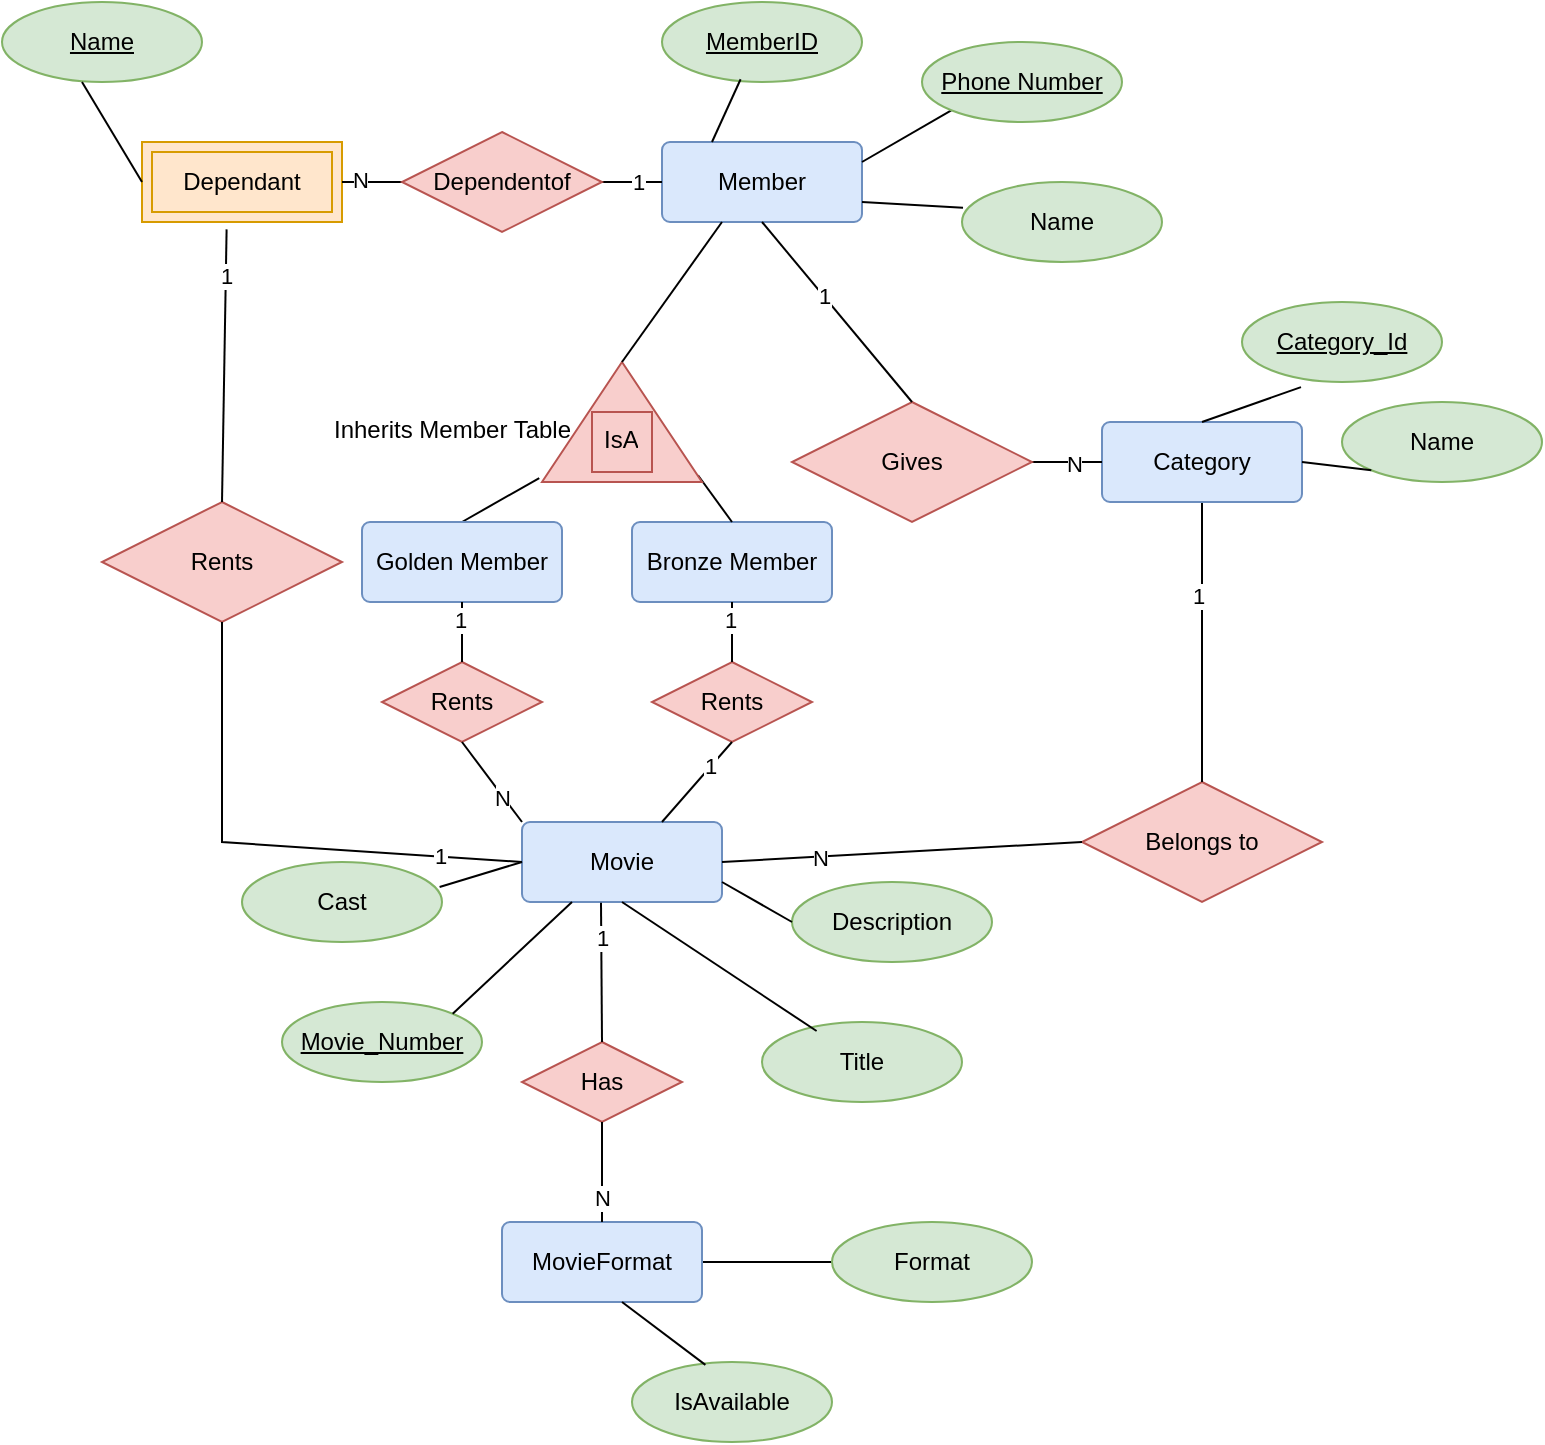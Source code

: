 <mxfile version="24.3.1" type="device">
  <diagram id="R2lEEEUBdFMjLlhIrx00" name="Page-1">
    <mxGraphModel dx="1356" dy="849" grid="1" gridSize="10" guides="1" tooltips="1" connect="1" arrows="1" fold="1" page="1" pageScale="1" pageWidth="850" pageHeight="1100" math="0" shadow="0" extFonts="Permanent Marker^https://fonts.googleapis.com/css?family=Permanent+Marker">
      <root>
        <mxCell id="0" />
        <mxCell id="1" parent="0" />
        <mxCell id="2HAq-KvNEfhs3dq8s8XJ-12" value="" style="group" parent="1" vertex="1" connectable="0">
          <mxGeometry x="250" y="480" width="330" height="190" as="geometry" />
        </mxCell>
        <mxCell id="2HAq-KvNEfhs3dq8s8XJ-1" value="Movie" style="rounded=1;arcSize=10;whiteSpace=wrap;html=1;align=center;fillColor=#dae8fc;strokeColor=#6c8ebf;" parent="2HAq-KvNEfhs3dq8s8XJ-12" vertex="1">
          <mxGeometry x="20" y="40" width="100" height="40" as="geometry" />
        </mxCell>
        <mxCell id="2HAq-KvNEfhs3dq8s8XJ-3" value="Title" style="ellipse;whiteSpace=wrap;html=1;align=center;fillColor=#d5e8d4;strokeColor=#82b366;" parent="2HAq-KvNEfhs3dq8s8XJ-12" vertex="1">
          <mxGeometry x="140" y="140" width="100" height="40" as="geometry" />
        </mxCell>
        <mxCell id="2HAq-KvNEfhs3dq8s8XJ-5" value="" style="endArrow=none;html=1;rounded=0;exitX=0.5;exitY=1;exitDx=0;exitDy=0;entryX=0.273;entryY=0.113;entryDx=0;entryDy=0;entryPerimeter=0;" parent="2HAq-KvNEfhs3dq8s8XJ-12" source="2HAq-KvNEfhs3dq8s8XJ-1" target="2HAq-KvNEfhs3dq8s8XJ-3" edge="1">
          <mxGeometry relative="1" as="geometry">
            <mxPoint x="70" y="100" as="sourcePoint" />
            <mxPoint x="230" y="100" as="targetPoint" />
          </mxGeometry>
        </mxCell>
        <mxCell id="axRjvuM6uKUt4jdv8yFY-4" value="Description" style="ellipse;whiteSpace=wrap;html=1;align=center;fillColor=#d5e8d4;strokeColor=#82b366;" vertex="1" parent="2HAq-KvNEfhs3dq8s8XJ-12">
          <mxGeometry x="155" y="70" width="100" height="40" as="geometry" />
        </mxCell>
        <mxCell id="axRjvuM6uKUt4jdv8yFY-5" value="" style="endArrow=none;html=1;rounded=0;exitX=1;exitY=0.75;exitDx=0;exitDy=0;entryX=0;entryY=0.5;entryDx=0;entryDy=0;" edge="1" parent="2HAq-KvNEfhs3dq8s8XJ-12" source="2HAq-KvNEfhs3dq8s8XJ-1" target="axRjvuM6uKUt4jdv8yFY-4">
          <mxGeometry relative="1" as="geometry">
            <mxPoint x="80" y="90" as="sourcePoint" />
            <mxPoint x="177" y="155" as="targetPoint" />
          </mxGeometry>
        </mxCell>
        <mxCell id="axRjvuM6uKUt4jdv8yFY-11" value="Has" style="shape=rhombus;perimeter=rhombusPerimeter;whiteSpace=wrap;html=1;align=center;fillColor=#f8cecc;strokeColor=#b85450;" vertex="1" parent="2HAq-KvNEfhs3dq8s8XJ-12">
          <mxGeometry x="20" y="150" width="80" height="40" as="geometry" />
        </mxCell>
        <mxCell id="axRjvuM6uKUt4jdv8yFY-12" value="" style="endArrow=none;html=1;rounded=0;exitX=0.395;exitY=1.01;exitDx=0;exitDy=0;exitPerimeter=0;entryX=0.5;entryY=0;entryDx=0;entryDy=0;" edge="1" parent="2HAq-KvNEfhs3dq8s8XJ-12" source="2HAq-KvNEfhs3dq8s8XJ-1" target="axRjvuM6uKUt4jdv8yFY-11">
          <mxGeometry relative="1" as="geometry">
            <mxPoint x="55" y="90" as="sourcePoint" />
            <mxPoint x="80" y="160" as="targetPoint" />
          </mxGeometry>
        </mxCell>
        <mxCell id="axRjvuM6uKUt4jdv8yFY-13" value="1" style="edgeLabel;html=1;align=center;verticalAlign=middle;resizable=0;points=[];" vertex="1" connectable="0" parent="axRjvuM6uKUt4jdv8yFY-12">
          <mxGeometry x="-0.503" relative="1" as="geometry">
            <mxPoint as="offset" />
          </mxGeometry>
        </mxCell>
        <mxCell id="2HAq-KvNEfhs3dq8s8XJ-25" value="" style="group" parent="1" vertex="1" connectable="0">
          <mxGeometry x="340" y="110" width="250" height="200" as="geometry" />
        </mxCell>
        <mxCell id="2HAq-KvNEfhs3dq8s8XJ-8" value="Member" style="rounded=1;arcSize=10;whiteSpace=wrap;html=1;align=center;fillColor=#dae8fc;strokeColor=#6c8ebf;" parent="2HAq-KvNEfhs3dq8s8XJ-25" vertex="1">
          <mxGeometry y="70" width="100" height="40" as="geometry" />
        </mxCell>
        <mxCell id="2HAq-KvNEfhs3dq8s8XJ-15" value="Name" style="ellipse;whiteSpace=wrap;html=1;align=center;fillColor=#d5e8d4;strokeColor=#82b366;" parent="2HAq-KvNEfhs3dq8s8XJ-25" vertex="1">
          <mxGeometry x="150" y="90" width="100" height="40" as="geometry" />
        </mxCell>
        <mxCell id="2HAq-KvNEfhs3dq8s8XJ-22" value="" style="endArrow=none;html=1;rounded=0;exitX=0;exitY=1;exitDx=0;exitDy=0;entryX=1;entryY=0.25;entryDx=0;entryDy=0;" parent="2HAq-KvNEfhs3dq8s8XJ-25" source="2HAq-KvNEfhs3dq8s8XJ-52" target="2HAq-KvNEfhs3dq8s8XJ-8" edge="1">
          <mxGeometry relative="1" as="geometry">
            <mxPoint x="144.854" y="54.226" as="sourcePoint" />
            <mxPoint x="68" y="80" as="targetPoint" />
          </mxGeometry>
        </mxCell>
        <mxCell id="2HAq-KvNEfhs3dq8s8XJ-23" value="" style="endArrow=none;html=1;rounded=0;exitX=0.005;exitY=0.323;exitDx=0;exitDy=0;entryX=1;entryY=0.75;entryDx=0;entryDy=0;exitPerimeter=0;" parent="2HAq-KvNEfhs3dq8s8XJ-25" source="2HAq-KvNEfhs3dq8s8XJ-15" target="2HAq-KvNEfhs3dq8s8XJ-8" edge="1">
          <mxGeometry relative="1" as="geometry">
            <mxPoint x="155" y="64" as="sourcePoint" />
            <mxPoint x="110" y="90" as="targetPoint" />
          </mxGeometry>
        </mxCell>
        <mxCell id="2HAq-KvNEfhs3dq8s8XJ-52" value="Phone Number" style="ellipse;whiteSpace=wrap;html=1;align=center;fontStyle=4;fillColor=#d5e8d4;strokeColor=#82b366;" parent="2HAq-KvNEfhs3dq8s8XJ-25" vertex="1">
          <mxGeometry x="130" y="20" width="100" height="40" as="geometry" />
        </mxCell>
        <mxCell id="axRjvuM6uKUt4jdv8yFY-1" value="MemberID" style="ellipse;whiteSpace=wrap;html=1;align=center;fontStyle=4;fillColor=#d5e8d4;strokeColor=#82b366;" vertex="1" parent="2HAq-KvNEfhs3dq8s8XJ-25">
          <mxGeometry width="100" height="40" as="geometry" />
        </mxCell>
        <mxCell id="axRjvuM6uKUt4jdv8yFY-2" value="" style="endArrow=none;html=1;rounded=0;exitX=0.393;exitY=0.966;exitDx=0;exitDy=0;entryX=0.25;entryY=0;entryDx=0;entryDy=0;exitPerimeter=0;" edge="1" parent="2HAq-KvNEfhs3dq8s8XJ-25" source="axRjvuM6uKUt4jdv8yFY-1" target="2HAq-KvNEfhs3dq8s8XJ-8">
          <mxGeometry relative="1" as="geometry">
            <mxPoint x="155" y="64" as="sourcePoint" />
            <mxPoint x="110" y="90" as="targetPoint" />
          </mxGeometry>
        </mxCell>
        <mxCell id="2HAq-KvNEfhs3dq8s8XJ-28" value="" style="group" parent="1" vertex="1" connectable="0">
          <mxGeometry x="50" y="190" width="330" height="150" as="geometry" />
        </mxCell>
        <mxCell id="2HAq-KvNEfhs3dq8s8XJ-30" value="" style="group" parent="2HAq-KvNEfhs3dq8s8XJ-28" vertex="1" connectable="0">
          <mxGeometry x="30" y="-80" width="130" height="110" as="geometry" />
        </mxCell>
        <mxCell id="2HAq-KvNEfhs3dq8s8XJ-79" value="Dependant" style="shape=ext;margin=3;double=1;whiteSpace=wrap;html=1;align=center;fillColor=#ffe6cc;strokeColor=#d79b00;" parent="2HAq-KvNEfhs3dq8s8XJ-30" vertex="1">
          <mxGeometry y="70" width="100" height="40" as="geometry" />
        </mxCell>
        <mxCell id="2HAq-KvNEfhs3dq8s8XJ-99" value="Name" style="ellipse;whiteSpace=wrap;html=1;align=center;fontStyle=4;fillColor=#d5e8d4;strokeColor=#82b366;" parent="2HAq-KvNEfhs3dq8s8XJ-30" vertex="1">
          <mxGeometry x="-70" width="100" height="40" as="geometry" />
        </mxCell>
        <mxCell id="2HAq-KvNEfhs3dq8s8XJ-33" value="" style="endArrow=none;html=1;rounded=0;entryX=0;entryY=0.5;entryDx=0;entryDy=0;exitX=1;exitY=0.5;exitDx=0;exitDy=0;" parent="2HAq-KvNEfhs3dq8s8XJ-28" target="2HAq-KvNEfhs3dq8s8XJ-31" edge="1">
          <mxGeometry relative="1" as="geometry">
            <mxPoint x="130" y="10" as="sourcePoint" />
            <mxPoint x="490" y="100" as="targetPoint" />
          </mxGeometry>
        </mxCell>
        <mxCell id="2HAq-KvNEfhs3dq8s8XJ-35" value="N" style="edgeLabel;html=1;align=center;verticalAlign=middle;resizable=0;points=[];" parent="2HAq-KvNEfhs3dq8s8XJ-33" vertex="1" connectable="0">
          <mxGeometry x="-0.409" y="1" relative="1" as="geometry">
            <mxPoint as="offset" />
          </mxGeometry>
        </mxCell>
        <mxCell id="axRjvuM6uKUt4jdv8yFY-3" value="Inherits Member Table" style="text;strokeColor=none;fillColor=none;spacingLeft=4;spacingRight=4;overflow=hidden;rotatable=0;points=[[0,0.5],[1,0.5]];portConstraint=eastwest;fontSize=12;whiteSpace=wrap;html=1;" vertex="1" parent="2HAq-KvNEfhs3dq8s8XJ-28">
          <mxGeometry x="120" y="120" width="130" height="30" as="geometry" />
        </mxCell>
        <mxCell id="2HAq-KvNEfhs3dq8s8XJ-32" value="" style="endArrow=none;html=1;rounded=0;entryX=0;entryY=0.5;entryDx=0;entryDy=0;exitX=1;exitY=0.5;exitDx=0;exitDy=0;" parent="1" source="2HAq-KvNEfhs3dq8s8XJ-31" target="2HAq-KvNEfhs3dq8s8XJ-8" edge="1">
          <mxGeometry relative="1" as="geometry">
            <mxPoint x="370" y="310" as="sourcePoint" />
            <mxPoint x="530" y="310" as="targetPoint" />
          </mxGeometry>
        </mxCell>
        <mxCell id="2HAq-KvNEfhs3dq8s8XJ-34" value="1" style="edgeLabel;html=1;align=center;verticalAlign=middle;resizable=0;points=[];" parent="2HAq-KvNEfhs3dq8s8XJ-32" vertex="1" connectable="0">
          <mxGeometry x="0.171" relative="1" as="geometry">
            <mxPoint as="offset" />
          </mxGeometry>
        </mxCell>
        <mxCell id="2HAq-KvNEfhs3dq8s8XJ-53" value="Belongs to" style="shape=rhombus;perimeter=rhombusPerimeter;whiteSpace=wrap;html=1;align=center;fillColor=#f8cecc;strokeColor=#b85450;" parent="1" vertex="1">
          <mxGeometry x="550" y="500" width="120" height="60" as="geometry" />
        </mxCell>
        <mxCell id="2HAq-KvNEfhs3dq8s8XJ-61" value="" style="endArrow=none;html=1;rounded=0;exitX=0.5;exitY=0;exitDx=0;exitDy=0;entryX=0.5;entryY=1;entryDx=0;entryDy=0;" parent="1" source="2HAq-KvNEfhs3dq8s8XJ-53" target="2HAq-KvNEfhs3dq8s8XJ-54" edge="1">
          <mxGeometry relative="1" as="geometry">
            <mxPoint x="420" y="410.59" as="sourcePoint" />
            <mxPoint x="540" y="410" as="targetPoint" />
          </mxGeometry>
        </mxCell>
        <mxCell id="2HAq-KvNEfhs3dq8s8XJ-62" value="1" style="edgeLabel;html=1;align=center;verticalAlign=middle;resizable=0;points=[];" parent="2HAq-KvNEfhs3dq8s8XJ-61" vertex="1" connectable="0">
          <mxGeometry x="0.336" y="2" relative="1" as="geometry">
            <mxPoint as="offset" />
          </mxGeometry>
        </mxCell>
        <mxCell id="2HAq-KvNEfhs3dq8s8XJ-64" value="" style="group" parent="1" vertex="1" connectable="0">
          <mxGeometry x="560" y="260" width="220" height="100" as="geometry" />
        </mxCell>
        <mxCell id="2HAq-KvNEfhs3dq8s8XJ-54" value="Category" style="rounded=1;arcSize=10;whiteSpace=wrap;html=1;align=center;fillColor=#dae8fc;strokeColor=#6c8ebf;" parent="2HAq-KvNEfhs3dq8s8XJ-64" vertex="1">
          <mxGeometry y="60" width="100" height="40" as="geometry" />
        </mxCell>
        <mxCell id="2HAq-KvNEfhs3dq8s8XJ-55" value="Name" style="ellipse;whiteSpace=wrap;html=1;align=center;fillColor=#d5e8d4;strokeColor=#82b366;" parent="2HAq-KvNEfhs3dq8s8XJ-64" vertex="1">
          <mxGeometry x="120" y="50" width="100" height="40" as="geometry" />
        </mxCell>
        <mxCell id="2HAq-KvNEfhs3dq8s8XJ-57" value="Category_Id" style="ellipse;whiteSpace=wrap;html=1;align=center;fontStyle=4;fillColor=#d5e8d4;strokeColor=#82b366;" parent="2HAq-KvNEfhs3dq8s8XJ-64" vertex="1">
          <mxGeometry x="70" width="100" height="40" as="geometry" />
        </mxCell>
        <mxCell id="2HAq-KvNEfhs3dq8s8XJ-58" value="" style="endArrow=none;html=1;rounded=0;entryX=0.295;entryY=1.064;entryDx=0;entryDy=0;entryPerimeter=0;exitX=0.5;exitY=0;exitDx=0;exitDy=0;" parent="2HAq-KvNEfhs3dq8s8XJ-64" source="2HAq-KvNEfhs3dq8s8XJ-54" target="2HAq-KvNEfhs3dq8s8XJ-57" edge="1">
          <mxGeometry relative="1" as="geometry">
            <mxPoint x="-10" y="100" as="sourcePoint" />
            <mxPoint x="150" y="100" as="targetPoint" />
          </mxGeometry>
        </mxCell>
        <mxCell id="2HAq-KvNEfhs3dq8s8XJ-59" value="" style="endArrow=none;html=1;rounded=0;entryX=0;entryY=1;entryDx=0;entryDy=0;exitX=1;exitY=0.5;exitDx=0;exitDy=0;" parent="2HAq-KvNEfhs3dq8s8XJ-64" source="2HAq-KvNEfhs3dq8s8XJ-54" target="2HAq-KvNEfhs3dq8s8XJ-55" edge="1">
          <mxGeometry relative="1" as="geometry">
            <mxPoint x="-10" y="100" as="sourcePoint" />
            <mxPoint x="150" y="100" as="targetPoint" />
          </mxGeometry>
        </mxCell>
        <mxCell id="2HAq-KvNEfhs3dq8s8XJ-67" value="" style="endArrow=none;html=1;rounded=0;exitX=1;exitY=0.5;exitDx=0;exitDy=0;entryX=0;entryY=0.5;entryDx=0;entryDy=0;" parent="1" source="2HAq-KvNEfhs3dq8s8XJ-65" target="2HAq-KvNEfhs3dq8s8XJ-54" edge="1">
          <mxGeometry relative="1" as="geometry">
            <mxPoint x="360" y="370" as="sourcePoint" />
            <mxPoint x="520" y="370" as="targetPoint" />
          </mxGeometry>
        </mxCell>
        <mxCell id="2HAq-KvNEfhs3dq8s8XJ-69" value="N" style="edgeLabel;html=1;align=center;verticalAlign=middle;resizable=0;points=[];" parent="2HAq-KvNEfhs3dq8s8XJ-67" vertex="1" connectable="0">
          <mxGeometry x="0.186" y="-1" relative="1" as="geometry">
            <mxPoint as="offset" />
          </mxGeometry>
        </mxCell>
        <mxCell id="2HAq-KvNEfhs3dq8s8XJ-72" value="Bronze Member" style="rounded=1;arcSize=10;whiteSpace=wrap;html=1;align=center;fillColor=#dae8fc;strokeColor=#6c8ebf;" parent="1" vertex="1">
          <mxGeometry x="325" y="370" width="100" height="40" as="geometry" />
        </mxCell>
        <mxCell id="2HAq-KvNEfhs3dq8s8XJ-75" value="" style="endArrow=none;html=1;rounded=0;exitX=0.056;exitY=0.975;exitDx=0;exitDy=0;exitPerimeter=0;entryX=0.5;entryY=0;entryDx=0;entryDy=0;" parent="1" source="2HAq-KvNEfhs3dq8s8XJ-70" target="2HAq-KvNEfhs3dq8s8XJ-72" edge="1">
          <mxGeometry relative="1" as="geometry">
            <mxPoint x="410" y="190" as="sourcePoint" />
            <mxPoint x="570" y="190" as="targetPoint" />
          </mxGeometry>
        </mxCell>
        <mxCell id="2HAq-KvNEfhs3dq8s8XJ-76" value="" style="endArrow=none;html=1;rounded=0;exitX=0.033;exitY=-0.017;exitDx=0;exitDy=0;exitPerimeter=0;entryX=0.5;entryY=0;entryDx=0;entryDy=0;" parent="1" source="2HAq-KvNEfhs3dq8s8XJ-70" target="2HAq-KvNEfhs3dq8s8XJ-71" edge="1">
          <mxGeometry relative="1" as="geometry">
            <mxPoint x="410" y="190" as="sourcePoint" />
            <mxPoint x="570" y="190" as="targetPoint" />
          </mxGeometry>
        </mxCell>
        <mxCell id="2HAq-KvNEfhs3dq8s8XJ-60" value="" style="endArrow=none;html=1;rounded=0;exitX=0;exitY=0.5;exitDx=0;exitDy=0;entryX=1;entryY=0.5;entryDx=0;entryDy=0;" parent="1" source="2HAq-KvNEfhs3dq8s8XJ-53" target="2HAq-KvNEfhs3dq8s8XJ-1" edge="1">
          <mxGeometry relative="1" as="geometry">
            <mxPoint x="-45" y="454.41" as="sourcePoint" />
            <mxPoint x="360" y="454" as="targetPoint" />
          </mxGeometry>
        </mxCell>
        <mxCell id="2HAq-KvNEfhs3dq8s8XJ-63" value="N" style="edgeLabel;html=1;align=center;verticalAlign=middle;resizable=0;points=[];" parent="2HAq-KvNEfhs3dq8s8XJ-60" vertex="1" connectable="0">
          <mxGeometry x="0.458" relative="1" as="geometry">
            <mxPoint as="offset" />
          </mxGeometry>
        </mxCell>
        <mxCell id="2HAq-KvNEfhs3dq8s8XJ-65" value="Gives" style="shape=rhombus;perimeter=rhombusPerimeter;whiteSpace=wrap;html=1;align=center;fillColor=#f8cecc;strokeColor=#b85450;" parent="1" vertex="1">
          <mxGeometry x="405" y="310" width="120" height="60" as="geometry" />
        </mxCell>
        <mxCell id="2HAq-KvNEfhs3dq8s8XJ-66" value="" style="endArrow=none;html=1;rounded=0;exitX=0.5;exitY=1;exitDx=0;exitDy=0;entryX=0.5;entryY=0;entryDx=0;entryDy=0;" parent="1" source="2HAq-KvNEfhs3dq8s8XJ-8" target="2HAq-KvNEfhs3dq8s8XJ-65" edge="1">
          <mxGeometry relative="1" as="geometry">
            <mxPoint x="370" y="380" as="sourcePoint" />
            <mxPoint x="530" y="380" as="targetPoint" />
          </mxGeometry>
        </mxCell>
        <mxCell id="2HAq-KvNEfhs3dq8s8XJ-68" value="1" style="edgeLabel;html=1;align=center;verticalAlign=middle;resizable=0;points=[];" parent="2HAq-KvNEfhs3dq8s8XJ-66" vertex="1" connectable="0">
          <mxGeometry x="-0.185" relative="1" as="geometry">
            <mxPoint as="offset" />
          </mxGeometry>
        </mxCell>
        <mxCell id="2HAq-KvNEfhs3dq8s8XJ-78" value="" style="group;rotation=-180;" parent="1" vertex="1" connectable="0">
          <mxGeometry x="280" y="290" width="80" height="60.0" as="geometry" />
        </mxCell>
        <mxCell id="2HAq-KvNEfhs3dq8s8XJ-70" value="" style="triangle;whiteSpace=wrap;html=1;rotation=-90;align=center;fillColor=#f8cecc;strokeColor=#b85450;" parent="2HAq-KvNEfhs3dq8s8XJ-78" vertex="1">
          <mxGeometry x="10" y="-10" width="60" height="80" as="geometry" />
        </mxCell>
        <mxCell id="2HAq-KvNEfhs3dq8s8XJ-98" value="IsA" style="text;strokeColor=#b85450;fillColor=#f8cecc;spacingLeft=4;spacingRight=4;overflow=hidden;rotatable=0;points=[[0,0.5],[1,0.5]];portConstraint=eastwest;fontSize=12;whiteSpace=wrap;html=1;" parent="2HAq-KvNEfhs3dq8s8XJ-78" vertex="1">
          <mxGeometry x="25" y="25" width="30" height="30" as="geometry" />
        </mxCell>
        <mxCell id="2HAq-KvNEfhs3dq8s8XJ-74" value="" style="endArrow=none;html=1;rounded=0;entryX=1;entryY=0.5;entryDx=0;entryDy=0;" parent="1" target="2HAq-KvNEfhs3dq8s8XJ-70" edge="1">
          <mxGeometry relative="1" as="geometry">
            <mxPoint x="370" y="220" as="sourcePoint" />
            <mxPoint x="580" y="200" as="targetPoint" />
          </mxGeometry>
        </mxCell>
        <mxCell id="2HAq-KvNEfhs3dq8s8XJ-71" value="Golden Member" style="rounded=1;arcSize=10;whiteSpace=wrap;html=1;align=center;fillColor=#dae8fc;strokeColor=#6c8ebf;" parent="1" vertex="1">
          <mxGeometry x="190" y="370" width="100" height="40" as="geometry" />
        </mxCell>
        <mxCell id="2HAq-KvNEfhs3dq8s8XJ-27" value="" style="endArrow=none;html=1;rounded=0;exitX=0;exitY=0.5;exitDx=0;exitDy=0;entryX=0.5;entryY=1;entryDx=0;entryDy=0;" parent="1" edge="1">
          <mxGeometry relative="1" as="geometry">
            <mxPoint x="80" y="200" as="sourcePoint" />
            <mxPoint x="50" y="150" as="targetPoint" />
          </mxGeometry>
        </mxCell>
        <mxCell id="2HAq-KvNEfhs3dq8s8XJ-31" value="Dependentof" style="shape=rhombus;perimeter=rhombusPerimeter;whiteSpace=wrap;html=1;align=center;fillColor=#f8cecc;strokeColor=#b85450;" parent="1" vertex="1">
          <mxGeometry x="210" y="175" width="100" height="50" as="geometry" />
        </mxCell>
        <mxCell id="2HAq-KvNEfhs3dq8s8XJ-9" value="" style="endArrow=none;html=1;rounded=0;exitX=1;exitY=0.5;exitDx=0;exitDy=0;entryX=0;entryY=0.5;entryDx=0;entryDy=0;" parent="1" source="axRjvuM6uKUt4jdv8yFY-8" target="axRjvuM6uKUt4jdv8yFY-10" edge="1">
          <mxGeometry relative="1" as="geometry">
            <mxPoint x="340" y="570" as="sourcePoint" />
            <mxPoint x="245.146" y="590.774" as="targetPoint" />
          </mxGeometry>
        </mxCell>
        <mxCell id="2HAq-KvNEfhs3dq8s8XJ-81" value="Rents" style="shape=rhombus;perimeter=rhombusPerimeter;whiteSpace=wrap;html=1;align=center;fillColor=#f8cecc;strokeColor=#b85450;" parent="1" vertex="1">
          <mxGeometry x="200" y="440" width="80" height="40" as="geometry" />
        </mxCell>
        <mxCell id="2HAq-KvNEfhs3dq8s8XJ-82" value="Rents" style="shape=rhombus;perimeter=rhombusPerimeter;whiteSpace=wrap;html=1;align=center;fillColor=#f8cecc;strokeColor=#b85450;" parent="1" vertex="1">
          <mxGeometry x="335" y="440" width="80" height="40" as="geometry" />
        </mxCell>
        <mxCell id="2HAq-KvNEfhs3dq8s8XJ-83" value="" style="endArrow=none;html=1;rounded=0;exitX=0.5;exitY=1;exitDx=0;exitDy=0;entryX=0.5;entryY=0;entryDx=0;entryDy=0;" parent="1" source="2HAq-KvNEfhs3dq8s8XJ-71" target="2HAq-KvNEfhs3dq8s8XJ-81" edge="1">
          <mxGeometry relative="1" as="geometry">
            <mxPoint x="270" y="440" as="sourcePoint" />
            <mxPoint x="430" y="440" as="targetPoint" />
            <Array as="points">
              <mxPoint x="240" y="420" />
            </Array>
          </mxGeometry>
        </mxCell>
        <mxCell id="2HAq-KvNEfhs3dq8s8XJ-85" value="1" style="edgeLabel;html=1;align=center;verticalAlign=middle;resizable=0;points=[];" parent="2HAq-KvNEfhs3dq8s8XJ-83" vertex="1" connectable="0">
          <mxGeometry x="-0.39" y="-1" relative="1" as="geometry">
            <mxPoint as="offset" />
          </mxGeometry>
        </mxCell>
        <mxCell id="2HAq-KvNEfhs3dq8s8XJ-84" value="" style="endArrow=none;html=1;rounded=0;exitX=0.5;exitY=1;exitDx=0;exitDy=0;entryX=0;entryY=0;entryDx=0;entryDy=0;" parent="1" source="2HAq-KvNEfhs3dq8s8XJ-81" target="2HAq-KvNEfhs3dq8s8XJ-1" edge="1">
          <mxGeometry relative="1" as="geometry">
            <mxPoint x="250" y="420" as="sourcePoint" />
            <mxPoint x="250" y="450" as="targetPoint" />
          </mxGeometry>
        </mxCell>
        <mxCell id="2HAq-KvNEfhs3dq8s8XJ-86" value="N" style="edgeLabel;html=1;align=center;verticalAlign=middle;resizable=0;points=[];" parent="2HAq-KvNEfhs3dq8s8XJ-84" vertex="1" connectable="0">
          <mxGeometry x="0.369" y="-1" relative="1" as="geometry">
            <mxPoint as="offset" />
          </mxGeometry>
        </mxCell>
        <mxCell id="2HAq-KvNEfhs3dq8s8XJ-87" value="" style="endArrow=none;html=1;rounded=0;exitX=0.5;exitY=1;exitDx=0;exitDy=0;entryX=0.5;entryY=0;entryDx=0;entryDy=0;" parent="1" source="2HAq-KvNEfhs3dq8s8XJ-72" target="2HAq-KvNEfhs3dq8s8XJ-82" edge="1">
          <mxGeometry relative="1" as="geometry">
            <mxPoint x="250" y="420" as="sourcePoint" />
            <mxPoint x="250" y="450" as="targetPoint" />
            <Array as="points" />
          </mxGeometry>
        </mxCell>
        <mxCell id="2HAq-KvNEfhs3dq8s8XJ-88" value="1" style="edgeLabel;html=1;align=center;verticalAlign=middle;resizable=0;points=[];" parent="2HAq-KvNEfhs3dq8s8XJ-87" vertex="1" connectable="0">
          <mxGeometry x="-0.39" y="-1" relative="1" as="geometry">
            <mxPoint as="offset" />
          </mxGeometry>
        </mxCell>
        <mxCell id="2HAq-KvNEfhs3dq8s8XJ-89" value="" style="endArrow=none;html=1;rounded=0;exitX=0.5;exitY=1;exitDx=0;exitDy=0;entryX=0.7;entryY=0;entryDx=0;entryDy=0;entryPerimeter=0;" parent="1" source="2HAq-KvNEfhs3dq8s8XJ-82" target="2HAq-KvNEfhs3dq8s8XJ-1" edge="1">
          <mxGeometry relative="1" as="geometry">
            <mxPoint x="385" y="420" as="sourcePoint" />
            <mxPoint x="385" y="450" as="targetPoint" />
            <Array as="points" />
          </mxGeometry>
        </mxCell>
        <mxCell id="2HAq-KvNEfhs3dq8s8XJ-90" value="1" style="edgeLabel;html=1;align=center;verticalAlign=middle;resizable=0;points=[];" parent="2HAq-KvNEfhs3dq8s8XJ-89" vertex="1" connectable="0">
          <mxGeometry x="-0.39" y="-1" relative="1" as="geometry">
            <mxPoint as="offset" />
          </mxGeometry>
        </mxCell>
        <mxCell id="2HAq-KvNEfhs3dq8s8XJ-91" value="Rents" style="shape=rhombus;perimeter=rhombusPerimeter;whiteSpace=wrap;html=1;align=center;fillColor=#f8cecc;strokeColor=#b85450;" parent="1" vertex="1">
          <mxGeometry x="60" y="360" width="120" height="60" as="geometry" />
        </mxCell>
        <mxCell id="2HAq-KvNEfhs3dq8s8XJ-92" value="" style="endArrow=none;html=1;rounded=0;exitX=0.5;exitY=0;exitDx=0;exitDy=0;entryX=0.423;entryY=1.092;entryDx=0;entryDy=0;entryPerimeter=0;" parent="1" source="2HAq-KvNEfhs3dq8s8XJ-91" target="2HAq-KvNEfhs3dq8s8XJ-79" edge="1">
          <mxGeometry relative="1" as="geometry">
            <mxPoint x="280" y="390" as="sourcePoint" />
            <mxPoint x="440" y="390" as="targetPoint" />
          </mxGeometry>
        </mxCell>
        <mxCell id="2HAq-KvNEfhs3dq8s8XJ-94" value="1" style="edgeLabel;html=1;align=center;verticalAlign=middle;resizable=0;points=[];" parent="2HAq-KvNEfhs3dq8s8XJ-92" vertex="1" connectable="0">
          <mxGeometry x="0.661" relative="1" as="geometry">
            <mxPoint as="offset" />
          </mxGeometry>
        </mxCell>
        <mxCell id="2HAq-KvNEfhs3dq8s8XJ-96" value="" style="endArrow=none;html=1;rounded=0;exitX=0.5;exitY=1;exitDx=0;exitDy=0;entryX=0;entryY=0.5;entryDx=0;entryDy=0;" parent="1" source="2HAq-KvNEfhs3dq8s8XJ-91" target="2HAq-KvNEfhs3dq8s8XJ-1" edge="1">
          <mxGeometry relative="1" as="geometry">
            <mxPoint x="260" y="390" as="sourcePoint" />
            <mxPoint x="120" y="580" as="targetPoint" />
            <Array as="points">
              <mxPoint x="120" y="530" />
            </Array>
          </mxGeometry>
        </mxCell>
        <mxCell id="2HAq-KvNEfhs3dq8s8XJ-97" value="1" style="edgeLabel;html=1;align=center;verticalAlign=middle;resizable=0;points=[];" parent="2HAq-KvNEfhs3dq8s8XJ-96" vertex="1" connectable="0">
          <mxGeometry x="0.684" y="1" relative="1" as="geometry">
            <mxPoint as="offset" />
          </mxGeometry>
        </mxCell>
        <mxCell id="axRjvuM6uKUt4jdv8yFY-6" value="Cast" style="ellipse;whiteSpace=wrap;html=1;align=center;fillColor=#d5e8d4;strokeColor=#82b366;" vertex="1" parent="1">
          <mxGeometry x="130" y="540" width="100" height="40" as="geometry" />
        </mxCell>
        <mxCell id="axRjvuM6uKUt4jdv8yFY-7" value="" style="endArrow=none;html=1;rounded=0;entryX=0.988;entryY=0.312;entryDx=0;entryDy=0;entryPerimeter=0;exitX=0;exitY=0.5;exitDx=0;exitDy=0;" edge="1" parent="1" source="2HAq-KvNEfhs3dq8s8XJ-1" target="axRjvuM6uKUt4jdv8yFY-6">
          <mxGeometry relative="1" as="geometry">
            <mxPoint x="290" y="540" as="sourcePoint" />
            <mxPoint x="255" y="601" as="targetPoint" />
          </mxGeometry>
        </mxCell>
        <mxCell id="axRjvuM6uKUt4jdv8yFY-8" value="MovieFormat" style="rounded=1;arcSize=10;whiteSpace=wrap;html=1;align=center;fillColor=#dae8fc;strokeColor=#6c8ebf;" vertex="1" parent="1">
          <mxGeometry x="260" y="720" width="100" height="40" as="geometry" />
        </mxCell>
        <mxCell id="2HAq-KvNEfhs3dq8s8XJ-2" value="Movie_Number" style="ellipse;whiteSpace=wrap;html=1;align=center;fontStyle=4;fillColor=#d5e8d4;strokeColor=#82b366;" parent="1" vertex="1">
          <mxGeometry x="150" y="610" width="100" height="40" as="geometry" />
        </mxCell>
        <mxCell id="2HAq-KvNEfhs3dq8s8XJ-4" value="" style="endArrow=none;html=1;rounded=0;exitX=0.25;exitY=1;exitDx=0;exitDy=0;entryX=1;entryY=0;entryDx=0;entryDy=0;" parent="1" source="2HAq-KvNEfhs3dq8s8XJ-1" edge="1" target="2HAq-KvNEfhs3dq8s8XJ-2">
          <mxGeometry relative="1" as="geometry">
            <mxPoint x="320" y="580" as="sourcePoint" />
            <mxPoint x="310" y="620" as="targetPoint" />
          </mxGeometry>
        </mxCell>
        <mxCell id="axRjvuM6uKUt4jdv8yFY-10" value="Format" style="ellipse;whiteSpace=wrap;html=1;align=center;fillColor=#d5e8d4;strokeColor=#82b366;" vertex="1" parent="1">
          <mxGeometry x="425" y="720" width="100" height="40" as="geometry" />
        </mxCell>
        <mxCell id="axRjvuM6uKUt4jdv8yFY-14" value="" style="endArrow=none;html=1;rounded=0;exitX=0.5;exitY=1;exitDx=0;exitDy=0;entryX=0.5;entryY=0;entryDx=0;entryDy=0;" edge="1" parent="1" source="axRjvuM6uKUt4jdv8yFY-11" target="axRjvuM6uKUt4jdv8yFY-8">
          <mxGeometry relative="1" as="geometry">
            <mxPoint x="320" y="570" as="sourcePoint" />
            <mxPoint x="330" y="640" as="targetPoint" />
          </mxGeometry>
        </mxCell>
        <mxCell id="axRjvuM6uKUt4jdv8yFY-16" value="N" style="edgeLabel;html=1;align=center;verticalAlign=middle;resizable=0;points=[];" vertex="1" connectable="0" parent="axRjvuM6uKUt4jdv8yFY-14">
          <mxGeometry x="0.493" relative="1" as="geometry">
            <mxPoint as="offset" />
          </mxGeometry>
        </mxCell>
        <mxCell id="axRjvuM6uKUt4jdv8yFY-17" value="IsAvailable" style="ellipse;whiteSpace=wrap;html=1;align=center;fillColor=#d5e8d4;strokeColor=#82b366;" vertex="1" parent="1">
          <mxGeometry x="325" y="790" width="100" height="40" as="geometry" />
        </mxCell>
        <mxCell id="axRjvuM6uKUt4jdv8yFY-18" value="" style="endArrow=none;html=1;rounded=0;entryX=0.367;entryY=0.036;entryDx=0;entryDy=0;entryPerimeter=0;" edge="1" parent="1" target="axRjvuM6uKUt4jdv8yFY-17">
          <mxGeometry relative="1" as="geometry">
            <mxPoint x="320" y="760" as="sourcePoint" />
            <mxPoint x="435" y="750" as="targetPoint" />
          </mxGeometry>
        </mxCell>
      </root>
    </mxGraphModel>
  </diagram>
</mxfile>
